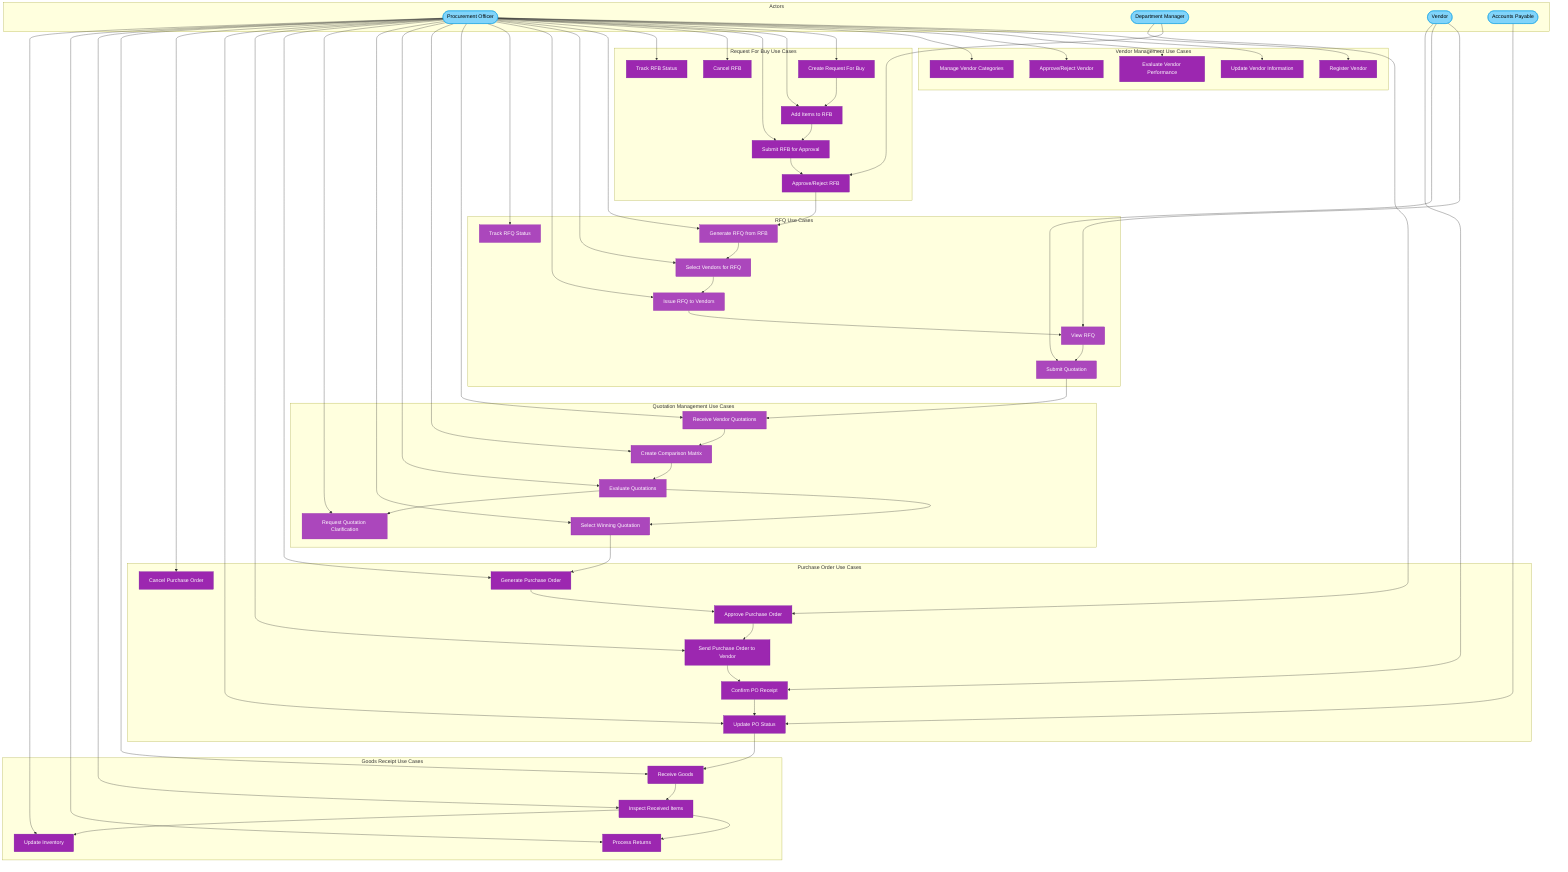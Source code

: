 graph TB
    %% Actor definitions
    subgraph Actors
        PO([Procurement Officer])
        DM([Department Manager])
        VE([Vendor])
        AP([Accounts Payable])
    end
    
    %% Use cases
    subgraph VendorManagementUseCases["Vendor Management Use Cases"]
        UC1[Register Vendor]:::procurement
        UC2[Update Vendor Information]:::procurement
        UC3[Evaluate Vendor Performance]:::procurement
        UC4[Approve/Reject Vendor]:::procurement
        UC5[Manage Vendor Categories]:::procurement
    end
    
    subgraph RequestForBuyUseCases["Request For Buy Use Cases"]
        UC6[Create Request For Buy]:::procurement
        UC7[Add Items to RFB]:::procurement
        UC8[Submit RFB for Approval]:::procurement
        UC9[Approve/Reject RFB]:::procurement
        UC10[Cancel RFB]:::procurement
        UC11[Track RFB Status]:::procurement
    end
    
    subgraph RFQUseCases["RFQ Use Cases"]
        UC12[Generate RFQ from RFB]:::rfq
        UC13[Select Vendors for RFQ]:::rfq
        UC14[Issue RFQ to Vendors]:::rfq
        UC15[View RFQ]:::rfq
        UC16[Submit Quotation]:::rfq
        UC17[Track RFQ Status]:::rfq
    end
    
    subgraph QuotationManagementUseCases["Quotation Management Use Cases"]
        UC18[Receive Vendor Quotations]:::rfq
        UC19[Create Comparison Matrix]:::rfq
        UC20[Evaluate Quotations]:::rfq
        UC21[Select Winning Quotation]:::rfq
        UC22[Request Quotation Clarification]:::rfq
    end
    
    subgraph PurchaseOrderUseCases["Purchase Order Use Cases"]
        UC23[Generate Purchase Order]:::procurement
        UC24[Approve Purchase Order]:::procurement
        UC25[Send Purchase Order to Vendor]:::procurement
        UC26[Confirm PO Receipt]:::procurement
        UC27[Update PO Status]:::procurement
        UC28[Cancel Purchase Order]:::procurement
    end
    
    subgraph GoodsReceiptUseCases["Goods Receipt Use Cases"]
        UC29[Receive Goods]:::procurement
        UC30[Inspect Received Items]:::procurement
        UC31[Process Returns]:::procurement
        UC32[Update Inventory]:::procurement
    end
    
    %% Actor to Use Case connections
    PO --> UC1
    PO --> UC2
    PO --> UC3
    PO --> UC4
    PO --> UC5
    PO --> UC6
    PO --> UC7
    PO --> UC8
    PO --> UC10
    PO --> UC11
    PO --> UC12
    PO --> UC13
    PO --> UC14
    PO --> UC17
    PO --> UC18
    PO --> UC19
    PO --> UC20
    PO --> UC21
    PO --> UC22
    PO --> UC23
    PO --> UC25
    PO --> UC27
    PO --> UC28
    PO --> UC29
    PO --> UC30
    PO --> UC31
    PO --> UC32
    
    DM --> UC9
    DM --> UC24
    
    VE --> UC15
    VE --> UC16
    VE --> UC26
    
    AP --> UC27
    
    %% Use Case relationships
    UC6 --> UC7
    UC7 --> UC8
    UC8 --> UC9
    UC9 --> UC12
    UC12 --> UC13
    UC13 --> UC14
    UC14 --> UC15
    UC15 --> UC16
    UC16 --> UC18
    UC18 --> UC19
    UC19 --> UC20
    UC20 --> UC21
    UC20 --> UC22
    UC21 --> UC23
    UC23 --> UC24
    UC24 --> UC25
    UC25 --> UC26
    UC26 --> UC27
    UC27 --> UC29
    UC29 --> UC30
    UC30 --> UC31
    UC30 --> UC32
    
    %% Styling
    classDef procurement fill:#9C27B0,stroke:#7B1FA2,color:white
    classDef rfq fill:#AB47BC,stroke:#8E24AA,color:white
    classDef actor fill:#81D4FA,stroke:#039BE5,color:black
    
    class PO,DM,VE,AP actor